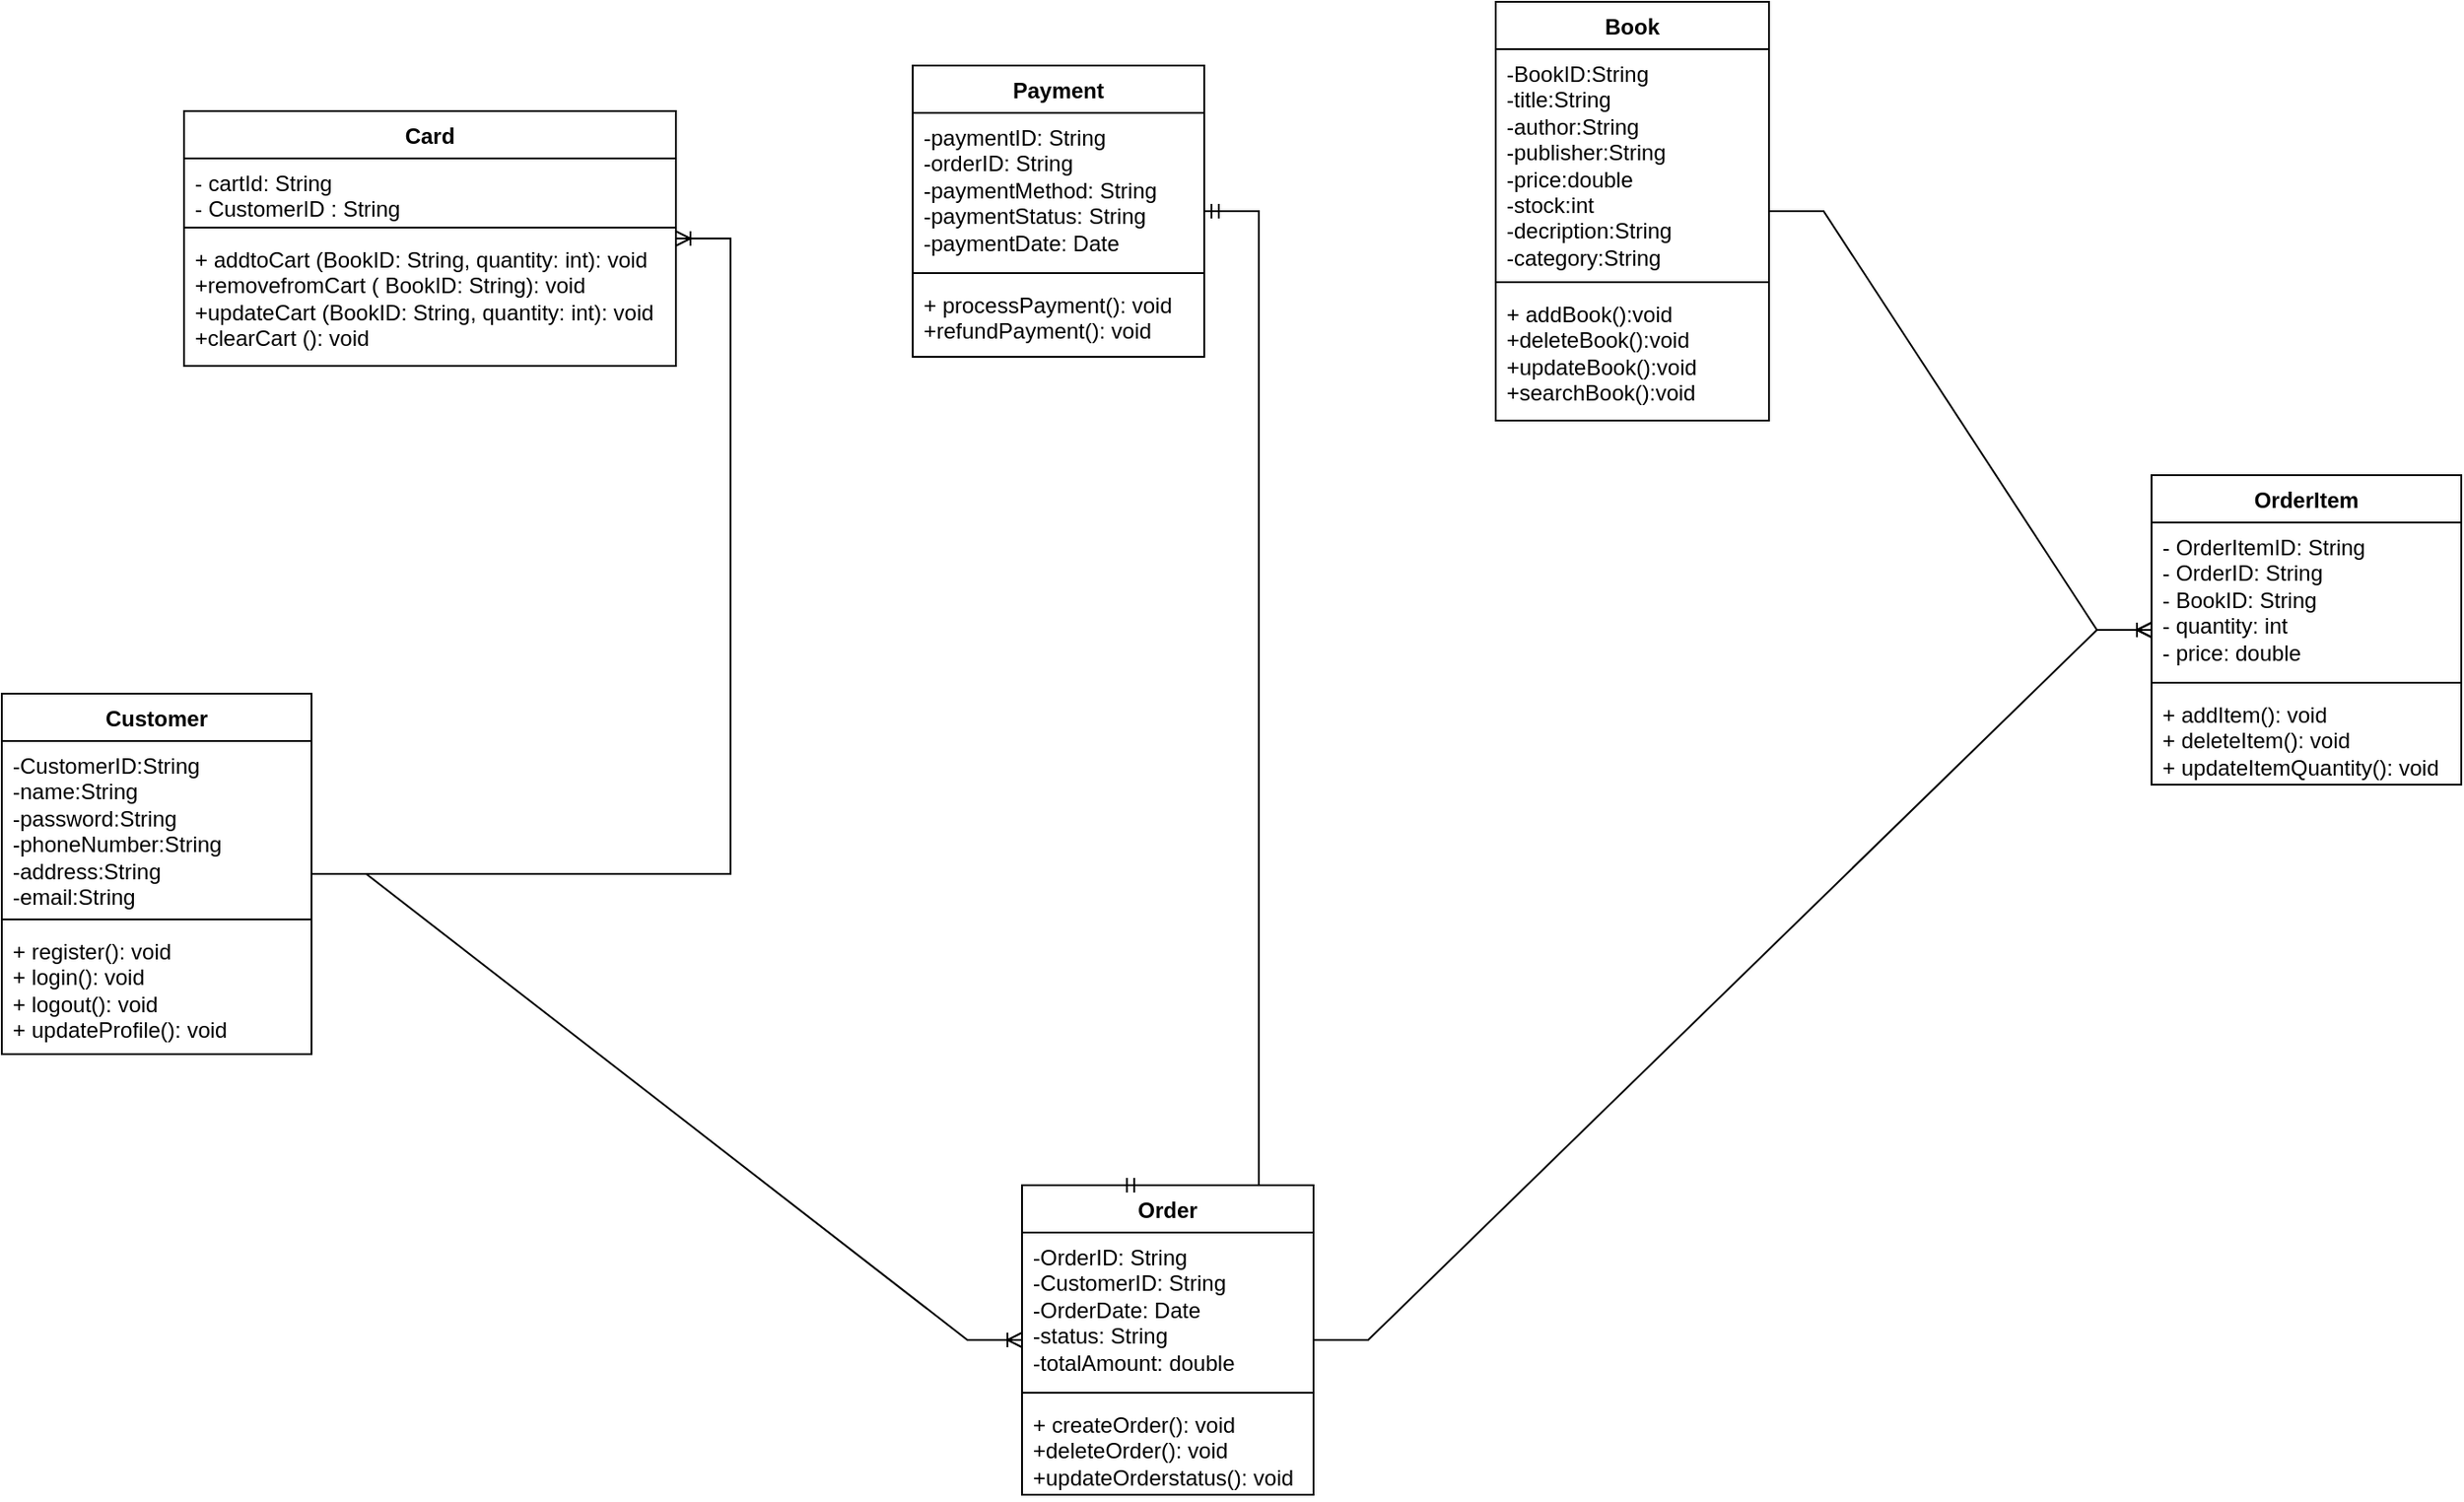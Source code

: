 <mxfile version="24.2.5" type="device">
  <diagram name="Page-1" id="PDRq7cuxduRDgMPdtTij">
    <mxGraphModel dx="2465" dy="955" grid="1" gridSize="10" guides="1" tooltips="1" connect="1" arrows="1" fold="1" page="1" pageScale="1" pageWidth="850" pageHeight="1100" math="0" shadow="0">
      <root>
        <mxCell id="0" />
        <mxCell id="1" parent="0" />
        <mxCell id="bbLPw2W6CgXG6qx6nMK9-8" value="Customer" style="swimlane;fontStyle=1;align=center;verticalAlign=top;childLayout=stackLayout;horizontal=1;startSize=26;horizontalStack=0;resizeParent=1;resizeParentMax=0;resizeLast=0;collapsible=1;marginBottom=0;whiteSpace=wrap;html=1;" vertex="1" parent="1">
          <mxGeometry x="-330" y="380" width="170" height="198" as="geometry" />
        </mxCell>
        <mxCell id="bbLPw2W6CgXG6qx6nMK9-9" value="-CustomerID:String&lt;div&gt;-name:String&lt;br&gt;&lt;/div&gt;&lt;div&gt;-password:String&lt;br&gt;&lt;/div&gt;&lt;div&gt;-phoneNumber:String&lt;br&gt;&lt;/div&gt;&lt;div&gt;-address:String&lt;br&gt;&lt;/div&gt;&lt;div&gt;-email:String&lt;br&gt;&lt;/div&gt;" style="text;strokeColor=none;fillColor=none;align=left;verticalAlign=top;spacingLeft=4;spacingRight=4;overflow=hidden;rotatable=0;points=[[0,0.5],[1,0.5]];portConstraint=eastwest;whiteSpace=wrap;html=1;" vertex="1" parent="bbLPw2W6CgXG6qx6nMK9-8">
          <mxGeometry y="26" width="170" height="94" as="geometry" />
        </mxCell>
        <mxCell id="bbLPw2W6CgXG6qx6nMK9-10" value="" style="line;strokeWidth=1;fillColor=none;align=left;verticalAlign=middle;spacingTop=-1;spacingLeft=3;spacingRight=3;rotatable=0;labelPosition=right;points=[];portConstraint=eastwest;strokeColor=inherit;" vertex="1" parent="bbLPw2W6CgXG6qx6nMK9-8">
          <mxGeometry y="120" width="170" height="8" as="geometry" />
        </mxCell>
        <mxCell id="bbLPw2W6CgXG6qx6nMK9-11" value="+ register(): void&lt;div&gt;+ login(): void&lt;br&gt;&lt;/div&gt;&lt;div&gt;+ logout(): void&lt;br&gt;&lt;/div&gt;&lt;div&gt;+ updateProfile(): void&lt;br&gt;&lt;/div&gt;" style="text;strokeColor=none;fillColor=none;align=left;verticalAlign=top;spacingLeft=4;spacingRight=4;overflow=hidden;rotatable=0;points=[[0,0.5],[1,0.5]];portConstraint=eastwest;whiteSpace=wrap;html=1;" vertex="1" parent="bbLPw2W6CgXG6qx6nMK9-8">
          <mxGeometry y="128" width="170" height="70" as="geometry" />
        </mxCell>
        <mxCell id="bbLPw2W6CgXG6qx6nMK9-12" value="Book" style="swimlane;fontStyle=1;align=center;verticalAlign=top;childLayout=stackLayout;horizontal=1;startSize=26;horizontalStack=0;resizeParent=1;resizeParentMax=0;resizeLast=0;collapsible=1;marginBottom=0;whiteSpace=wrap;html=1;" vertex="1" parent="1">
          <mxGeometry x="490" width="150" height="230" as="geometry" />
        </mxCell>
        <mxCell id="bbLPw2W6CgXG6qx6nMK9-13" value="-BookID:String&lt;div&gt;-title:String&lt;br&gt;&lt;/div&gt;&lt;div&gt;-author:String&lt;br&gt;&lt;/div&gt;&lt;div&gt;-publisher:String&lt;/div&gt;&lt;div&gt;-price:double&lt;br&gt;&lt;/div&gt;&lt;div&gt;-stock:int&lt;br&gt;&lt;/div&gt;&lt;div&gt;-decription:String&lt;br&gt;&lt;/div&gt;&lt;div&gt;-category:String&lt;br&gt;&lt;/div&gt;" style="text;strokeColor=none;fillColor=none;align=left;verticalAlign=top;spacingLeft=4;spacingRight=4;overflow=hidden;rotatable=0;points=[[0,0.5],[1,0.5]];portConstraint=eastwest;whiteSpace=wrap;html=1;" vertex="1" parent="bbLPw2W6CgXG6qx6nMK9-12">
          <mxGeometry y="26" width="150" height="124" as="geometry" />
        </mxCell>
        <mxCell id="bbLPw2W6CgXG6qx6nMK9-14" value="" style="line;strokeWidth=1;fillColor=none;align=left;verticalAlign=middle;spacingTop=-1;spacingLeft=3;spacingRight=3;rotatable=0;labelPosition=right;points=[];portConstraint=eastwest;strokeColor=inherit;" vertex="1" parent="bbLPw2W6CgXG6qx6nMK9-12">
          <mxGeometry y="150" width="150" height="8" as="geometry" />
        </mxCell>
        <mxCell id="bbLPw2W6CgXG6qx6nMK9-15" value="+ addBook():void&lt;div&gt;+deleteBook():void&lt;/div&gt;&lt;div&gt;+updateBook():void&lt;/div&gt;&lt;div&gt;+searchBook():void&lt;/div&gt;" style="text;strokeColor=none;fillColor=none;align=left;verticalAlign=top;spacingLeft=4;spacingRight=4;overflow=hidden;rotatable=0;points=[[0,0.5],[1,0.5]];portConstraint=eastwest;whiteSpace=wrap;html=1;" vertex="1" parent="bbLPw2W6CgXG6qx6nMK9-12">
          <mxGeometry y="158" width="150" height="72" as="geometry" />
        </mxCell>
        <mxCell id="bbLPw2W6CgXG6qx6nMK9-16" value="Order" style="swimlane;fontStyle=1;align=center;verticalAlign=top;childLayout=stackLayout;horizontal=1;startSize=26;horizontalStack=0;resizeParent=1;resizeParentMax=0;resizeLast=0;collapsible=1;marginBottom=0;whiteSpace=wrap;html=1;" vertex="1" parent="1">
          <mxGeometry x="230" y="650" width="160" height="170" as="geometry" />
        </mxCell>
        <mxCell id="bbLPw2W6CgXG6qx6nMK9-17" value="-OrderID: String&lt;div&gt;-CustomerID: String&lt;/div&gt;&lt;div&gt;-OrderDate: Date&lt;/div&gt;&lt;div&gt;-status: String&lt;/div&gt;&lt;div&gt;-totalAmount: double&lt;/div&gt;" style="text;strokeColor=none;fillColor=none;align=left;verticalAlign=top;spacingLeft=4;spacingRight=4;overflow=hidden;rotatable=0;points=[[0,0.5],[1,0.5]];portConstraint=eastwest;whiteSpace=wrap;html=1;" vertex="1" parent="bbLPw2W6CgXG6qx6nMK9-16">
          <mxGeometry y="26" width="160" height="84" as="geometry" />
        </mxCell>
        <mxCell id="bbLPw2W6CgXG6qx6nMK9-18" value="" style="line;strokeWidth=1;fillColor=none;align=left;verticalAlign=middle;spacingTop=-1;spacingLeft=3;spacingRight=3;rotatable=0;labelPosition=right;points=[];portConstraint=eastwest;strokeColor=inherit;" vertex="1" parent="bbLPw2W6CgXG6qx6nMK9-16">
          <mxGeometry y="110" width="160" height="8" as="geometry" />
        </mxCell>
        <mxCell id="bbLPw2W6CgXG6qx6nMK9-19" value="+ createOrder(): void&lt;div&gt;+deleteOrder(): void&lt;/div&gt;&lt;div&gt;+updateOrderstatus(): void&lt;/div&gt;" style="text;strokeColor=none;fillColor=none;align=left;verticalAlign=top;spacingLeft=4;spacingRight=4;overflow=hidden;rotatable=0;points=[[0,0.5],[1,0.5]];portConstraint=eastwest;whiteSpace=wrap;html=1;" vertex="1" parent="bbLPw2W6CgXG6qx6nMK9-16">
          <mxGeometry y="118" width="160" height="52" as="geometry" />
        </mxCell>
        <mxCell id="bbLPw2W6CgXG6qx6nMK9-20" value="OrderItem" style="swimlane;fontStyle=1;align=center;verticalAlign=top;childLayout=stackLayout;horizontal=1;startSize=26;horizontalStack=0;resizeParent=1;resizeParentMax=0;resizeLast=0;collapsible=1;marginBottom=0;whiteSpace=wrap;html=1;" vertex="1" parent="1">
          <mxGeometry x="850" y="260" width="170" height="170" as="geometry" />
        </mxCell>
        <mxCell id="bbLPw2W6CgXG6qx6nMK9-21" value="- OrderItemID: String&lt;div&gt;- OrderID: String&lt;br&gt;&lt;/div&gt;&lt;div&gt;- BookID: String&lt;br&gt;&lt;/div&gt;&lt;div&gt;- quantity: int&lt;br&gt;&lt;/div&gt;&lt;div&gt;- price: double&lt;/div&gt;" style="text;strokeColor=none;fillColor=none;align=left;verticalAlign=top;spacingLeft=4;spacingRight=4;overflow=hidden;rotatable=0;points=[[0,0.5],[1,0.5]];portConstraint=eastwest;whiteSpace=wrap;html=1;" vertex="1" parent="bbLPw2W6CgXG6qx6nMK9-20">
          <mxGeometry y="26" width="170" height="84" as="geometry" />
        </mxCell>
        <mxCell id="bbLPw2W6CgXG6qx6nMK9-22" value="" style="line;strokeWidth=1;fillColor=none;align=left;verticalAlign=middle;spacingTop=-1;spacingLeft=3;spacingRight=3;rotatable=0;labelPosition=right;points=[];portConstraint=eastwest;strokeColor=inherit;" vertex="1" parent="bbLPw2W6CgXG6qx6nMK9-20">
          <mxGeometry y="110" width="170" height="8" as="geometry" />
        </mxCell>
        <mxCell id="bbLPw2W6CgXG6qx6nMK9-23" value="+ addItem(): void&lt;div&gt;+ deleteItem(): void&lt;/div&gt;&lt;div&gt;+ updateItemQuantity(): void&lt;/div&gt;" style="text;strokeColor=none;fillColor=none;align=left;verticalAlign=top;spacingLeft=4;spacingRight=4;overflow=hidden;rotatable=0;points=[[0,0.5],[1,0.5]];portConstraint=eastwest;whiteSpace=wrap;html=1;" vertex="1" parent="bbLPw2W6CgXG6qx6nMK9-20">
          <mxGeometry y="118" width="170" height="52" as="geometry" />
        </mxCell>
        <mxCell id="bbLPw2W6CgXG6qx6nMK9-24" value="Card" style="swimlane;fontStyle=1;align=center;verticalAlign=top;childLayout=stackLayout;horizontal=1;startSize=26;horizontalStack=0;resizeParent=1;resizeParentMax=0;resizeLast=0;collapsible=1;marginBottom=0;whiteSpace=wrap;html=1;" vertex="1" parent="1">
          <mxGeometry x="-230" y="60" width="270" height="140" as="geometry" />
        </mxCell>
        <mxCell id="bbLPw2W6CgXG6qx6nMK9-25" value="- cartId: String&lt;div&gt;- CustomerID : String&lt;/div&gt;" style="text;strokeColor=none;fillColor=none;align=left;verticalAlign=top;spacingLeft=4;spacingRight=4;overflow=hidden;rotatable=0;points=[[0,0.5],[1,0.5]];portConstraint=eastwest;whiteSpace=wrap;html=1;" vertex="1" parent="bbLPw2W6CgXG6qx6nMK9-24">
          <mxGeometry y="26" width="270" height="34" as="geometry" />
        </mxCell>
        <mxCell id="bbLPw2W6CgXG6qx6nMK9-26" value="" style="line;strokeWidth=1;fillColor=none;align=left;verticalAlign=middle;spacingTop=-1;spacingLeft=3;spacingRight=3;rotatable=0;labelPosition=right;points=[];portConstraint=eastwest;strokeColor=inherit;" vertex="1" parent="bbLPw2W6CgXG6qx6nMK9-24">
          <mxGeometry y="60" width="270" height="8" as="geometry" />
        </mxCell>
        <mxCell id="bbLPw2W6CgXG6qx6nMK9-27" value="+ addtoCart (BookID: String, quantity: int): void&lt;div&gt;&lt;span style=&quot;background-color: initial;&quot;&gt;+removefromCart ( BookID: String): void&lt;/span&gt;&lt;br&gt;&lt;/div&gt;&lt;div&gt;&lt;span style=&quot;background-color: initial;&quot;&gt;+updateCart (BookID: String, quantity: int): void&lt;/span&gt;&lt;/div&gt;&lt;div&gt;&lt;span style=&quot;background-color: initial;&quot;&gt;+clearCart (): void&lt;/span&gt;&lt;/div&gt;" style="text;strokeColor=none;fillColor=none;align=left;verticalAlign=top;spacingLeft=4;spacingRight=4;overflow=hidden;rotatable=0;points=[[0,0.5],[1,0.5]];portConstraint=eastwest;whiteSpace=wrap;html=1;" vertex="1" parent="bbLPw2W6CgXG6qx6nMK9-24">
          <mxGeometry y="68" width="270" height="72" as="geometry" />
        </mxCell>
        <mxCell id="bbLPw2W6CgXG6qx6nMK9-28" value="Payment" style="swimlane;fontStyle=1;align=center;verticalAlign=top;childLayout=stackLayout;horizontal=1;startSize=26;horizontalStack=0;resizeParent=1;resizeParentMax=0;resizeLast=0;collapsible=1;marginBottom=0;whiteSpace=wrap;html=1;" vertex="1" parent="1">
          <mxGeometry x="170" y="35" width="160" height="160" as="geometry" />
        </mxCell>
        <mxCell id="bbLPw2W6CgXG6qx6nMK9-29" value="-paymentID: String&lt;div&gt;-orderID: String&lt;br&gt;&lt;/div&gt;&lt;div&gt;-paymentMethod: String&lt;br&gt;&lt;/div&gt;&lt;div&gt;-paymentStatus: String&lt;br&gt;&lt;/div&gt;&lt;div&gt;-paymentDate: Date&lt;/div&gt;&lt;div&gt;&lt;br&gt;&lt;/div&gt;" style="text;strokeColor=none;fillColor=none;align=left;verticalAlign=top;spacingLeft=4;spacingRight=4;overflow=hidden;rotatable=0;points=[[0,0.5],[1,0.5]];portConstraint=eastwest;whiteSpace=wrap;html=1;" vertex="1" parent="bbLPw2W6CgXG6qx6nMK9-28">
          <mxGeometry y="26" width="160" height="84" as="geometry" />
        </mxCell>
        <mxCell id="bbLPw2W6CgXG6qx6nMK9-30" value="" style="line;strokeWidth=1;fillColor=none;align=left;verticalAlign=middle;spacingTop=-1;spacingLeft=3;spacingRight=3;rotatable=0;labelPosition=right;points=[];portConstraint=eastwest;strokeColor=inherit;" vertex="1" parent="bbLPw2W6CgXG6qx6nMK9-28">
          <mxGeometry y="110" width="160" height="8" as="geometry" />
        </mxCell>
        <mxCell id="bbLPw2W6CgXG6qx6nMK9-31" value="+ processPayment(): void&lt;div&gt;+refundPayment(): void&lt;/div&gt;" style="text;strokeColor=none;fillColor=none;align=left;verticalAlign=top;spacingLeft=4;spacingRight=4;overflow=hidden;rotatable=0;points=[[0,0.5],[1,0.5]];portConstraint=eastwest;whiteSpace=wrap;html=1;" vertex="1" parent="bbLPw2W6CgXG6qx6nMK9-28">
          <mxGeometry y="118" width="160" height="42" as="geometry" />
        </mxCell>
        <mxCell id="bbLPw2W6CgXG6qx6nMK9-35" value="" style="edgeStyle=entityRelationEdgeStyle;fontSize=12;html=1;endArrow=ERoneToMany;rounded=0;" edge="1" parent="1" source="bbLPw2W6CgXG6qx6nMK9-8" target="bbLPw2W6CgXG6qx6nMK9-16">
          <mxGeometry width="100" height="100" relative="1" as="geometry">
            <mxPoint x="190" y="470" as="sourcePoint" />
            <mxPoint x="290" y="370" as="targetPoint" />
          </mxGeometry>
        </mxCell>
        <mxCell id="bbLPw2W6CgXG6qx6nMK9-36" value="" style="edgeStyle=entityRelationEdgeStyle;fontSize=12;html=1;endArrow=ERoneToMany;rounded=0;" edge="1" parent="1" source="bbLPw2W6CgXG6qx6nMK9-8" target="bbLPw2W6CgXG6qx6nMK9-24">
          <mxGeometry width="100" height="100" relative="1" as="geometry">
            <mxPoint x="-70" y="604" as="sourcePoint" />
            <mxPoint x="220" y="310" as="targetPoint" />
          </mxGeometry>
        </mxCell>
        <mxCell id="bbLPw2W6CgXG6qx6nMK9-37" value="" style="edgeStyle=entityRelationEdgeStyle;fontSize=12;html=1;endArrow=ERoneToMany;rounded=0;" edge="1" parent="1" source="bbLPw2W6CgXG6qx6nMK9-16" target="bbLPw2W6CgXG6qx6nMK9-20">
          <mxGeometry width="100" height="100" relative="1" as="geometry">
            <mxPoint x="200" y="534" as="sourcePoint" />
            <mxPoint x="490" y="240" as="targetPoint" />
          </mxGeometry>
        </mxCell>
        <mxCell id="bbLPw2W6CgXG6qx6nMK9-38" value="" style="edgeStyle=entityRelationEdgeStyle;fontSize=12;html=1;endArrow=ERmandOne;startArrow=ERmandOne;rounded=0;exitX=0.335;exitY=0;exitDx=0;exitDy=0;exitPerimeter=0;" edge="1" parent="1" source="bbLPw2W6CgXG6qx6nMK9-16" target="bbLPw2W6CgXG6qx6nMK9-28">
          <mxGeometry width="100" height="100" relative="1" as="geometry">
            <mxPoint x="190" y="470" as="sourcePoint" />
            <mxPoint x="290" y="370" as="targetPoint" />
          </mxGeometry>
        </mxCell>
        <mxCell id="bbLPw2W6CgXG6qx6nMK9-39" value="" style="edgeStyle=entityRelationEdgeStyle;fontSize=12;html=1;endArrow=ERoneToMany;rounded=0;" edge="1" parent="1" source="bbLPw2W6CgXG6qx6nMK9-12" target="bbLPw2W6CgXG6qx6nMK9-20">
          <mxGeometry width="100" height="100" relative="1" as="geometry">
            <mxPoint x="70" y="490" as="sourcePoint" />
            <mxPoint x="170" y="410" as="targetPoint" />
            <Array as="points">
              <mxPoint x="70" y="470" />
              <mxPoint x="90" y="460" />
            </Array>
          </mxGeometry>
        </mxCell>
      </root>
    </mxGraphModel>
  </diagram>
</mxfile>
